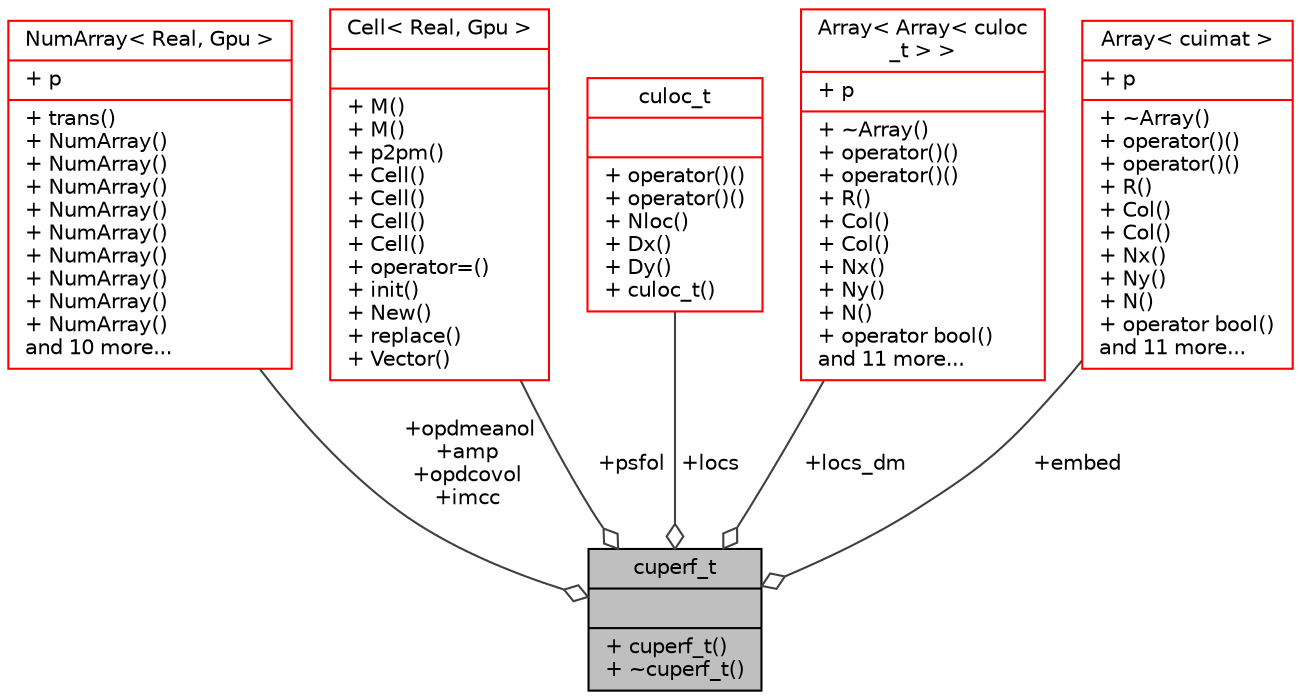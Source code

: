 digraph "cuperf_t"
{
 // INTERACTIVE_SVG=YES
  bgcolor="transparent";
  edge [fontname="Helvetica",fontsize="10",labelfontname="Helvetica",labelfontsize="10"];
  node [fontname="Helvetica",fontsize="10",shape=record];
  Node1 [label="{cuperf_t\n||+ cuperf_t()\l+ ~cuperf_t()\l}",height=0.2,width=0.4,color="black", fillcolor="grey75", style="filled", fontcolor="black"];
  Node2 -> Node1 [color="grey25",fontsize="10",style="solid",label=" +opdmeanol\n+amp\n+opdcovol\n+imcc" ,arrowhead="odiamond",fontname="Helvetica"];
  Node2 [label="{NumArray\< Real, Gpu \>\n|+ p\l|+ trans()\l+ NumArray()\l+ NumArray()\l+ NumArray()\l+ NumArray()\l+ NumArray()\l+ NumArray()\l+ NumArray()\l+ NumArray()\l+ NumArray()\land 10 more...\l}",height=0.2,width=0.4,color="red",URL="$class_num_array.html"];
  Node12 -> Node1 [color="grey25",fontsize="10",style="solid",label=" +psfol" ,arrowhead="odiamond",fontname="Helvetica"];
  Node12 [label="{Cell\< Real, Gpu \>\n||+ M()\l+ M()\l+ p2pm()\l+ Cell()\l+ Cell()\l+ Cell()\l+ Cell()\l+ operator=()\l+ init()\l+ New()\l+ replace()\l+ Vector()\l}",height=0.2,width=0.4,color="red",URL="$class_cell.html"];
  Node28 -> Node1 [color="grey25",fontsize="10",style="solid",label=" +locs" ,arrowhead="odiamond",fontname="Helvetica"];
  Node28 [label="{culoc_t\n||+ operator()()\l+ operator()()\l+ Nloc()\l+ Dx()\l+ Dy()\l+ culoc_t()\l}",height=0.2,width=0.4,color="red",URL="$classculoc__t.html"];
  Node30 -> Node1 [color="grey25",fontsize="10",style="solid",label=" +locs_dm" ,arrowhead="odiamond",fontname="Helvetica"];
  Node30 [label="{Array\< Array\< culoc\l_t \> \>\n|+ p\l|+ ~Array()\l+ operator()()\l+ operator()()\l+ R()\l+ Col()\l+ Col()\l+ Nx()\l+ Ny()\l+ N()\l+ operator bool()\land 11 more...\l}",height=0.2,width=0.4,color="red",URL="$class_array.html"];
  Node34 -> Node1 [color="grey25",fontsize="10",style="solid",label=" +embed" ,arrowhead="odiamond",fontname="Helvetica"];
  Node34 [label="{Array\< cuimat \>\n|+ p\l|+ ~Array()\l+ operator()()\l+ operator()()\l+ R()\l+ Col()\l+ Col()\l+ Nx()\l+ Ny()\l+ N()\l+ operator bool()\land 11 more...\l}",height=0.2,width=0.4,color="red",URL="$class_array.html"];
}
